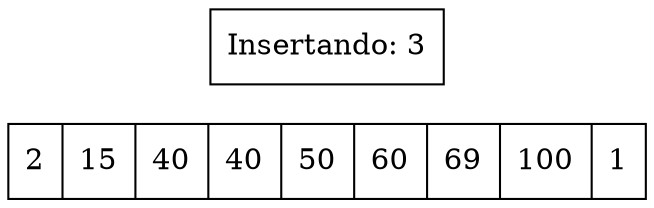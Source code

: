digraph G{ node [shape = record ];
 rankdir=LR;X[label="{ 2|15|40|40|50|60|69|100|1}" pos = "10,1!" ]puntDer[label="Insertando: 3" pos = "9,2!"] 
}
